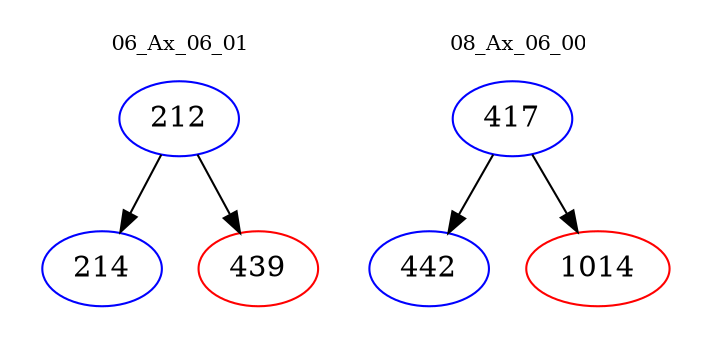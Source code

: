 digraph{
subgraph cluster_0 {
color = white
label = "06_Ax_06_01";
fontsize=10;
T0_212 [label="212", color="blue"]
T0_212 -> T0_214 [color="black"]
T0_214 [label="214", color="blue"]
T0_212 -> T0_439 [color="black"]
T0_439 [label="439", color="red"]
}
subgraph cluster_1 {
color = white
label = "08_Ax_06_00";
fontsize=10;
T1_417 [label="417", color="blue"]
T1_417 -> T1_442 [color="black"]
T1_442 [label="442", color="blue"]
T1_417 -> T1_1014 [color="black"]
T1_1014 [label="1014", color="red"]
}
}
